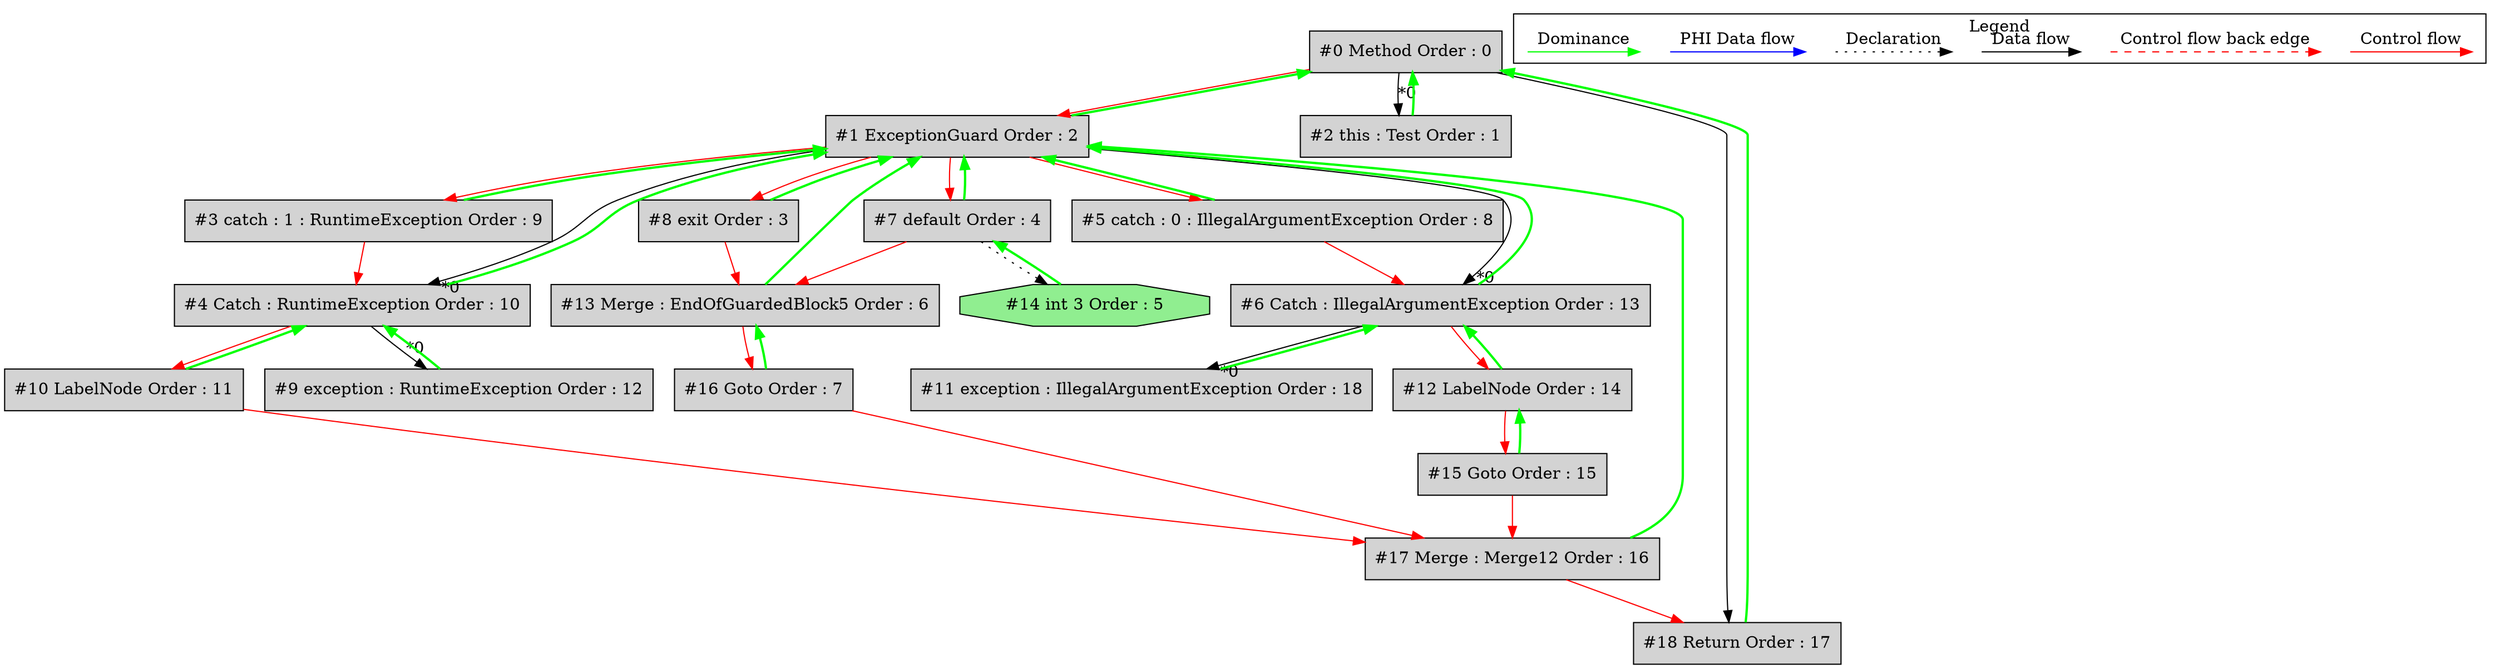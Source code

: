 digraph debugoutput {
 ordering="in";
 node0[label="#0 Method Order : 0",shape=box, fillcolor=lightgrey, style=filled];
 node1[label="#1 ExceptionGuard Order : 2",shape=box, fillcolor=lightgrey, style=filled];
 node1 -> node0[dir="forward" color="green" penwidth="2"];
 node0 -> node1[labeldistance=2, color=red, fontcolor=red];
 node2[label="#2 this : Test Order : 1",shape=box, fillcolor=lightgrey, style=filled];
 node2 -> node0[dir="forward" color="green" penwidth="2"];
 node0 -> node2[headlabel="*0", labeldistance=2];
 node3[label="#3 catch : 1 : RuntimeException Order : 9",shape=box, fillcolor=lightgrey, style=filled];
 node3 -> node1[dir="forward" color="green" penwidth="2"];
 node1 -> node3[labeldistance=2, color=red, fontcolor=red];
 node4[label="#4 Catch : RuntimeException Order : 10",shape=box, fillcolor=lightgrey, style=filled];
 node4 -> node1[dir="forward" color="green" penwidth="2"];
 node1 -> node4[headlabel="*0", labeldistance=2];
 node3 -> node4[labeldistance=2, color=red, fontcolor=red];
 node5[label="#5 catch : 0 : IllegalArgumentException Order : 8",shape=box, fillcolor=lightgrey, style=filled];
 node5 -> node1[dir="forward" color="green" penwidth="2"];
 node1 -> node5[labeldistance=2, color=red, fontcolor=red];
 node6[label="#6 Catch : IllegalArgumentException Order : 13",shape=box, fillcolor=lightgrey, style=filled];
 node6 -> node1[dir="forward" color="green" penwidth="2"];
 node1 -> node6[headlabel="*0", labeldistance=2];
 node5 -> node6[labeldistance=2, color=red, fontcolor=red];
 node7[label="#7 default Order : 4",shape=box, fillcolor=lightgrey, style=filled];
 node7 -> node1[dir="forward" color="green" penwidth="2"];
 node1 -> node7[labeldistance=2, color=red, fontcolor=red];
 node8[label="#8 exit Order : 3",shape=box, fillcolor=lightgrey, style=filled];
 node8 -> node1[dir="forward" color="green" penwidth="2"];
 node1 -> node8[labeldistance=2, color=red, fontcolor=red];
 node9[label="#9 exception : RuntimeException Order : 12",shape=box, fillcolor=lightgrey, style=filled];
 node9 -> node4[dir="forward" color="green" penwidth="2"];
 node4 -> node9[headlabel="*0", labeldistance=2];
 node10[label="#10 LabelNode Order : 11",shape=box, fillcolor=lightgrey, style=filled];
 node10 -> node4[dir="forward" color="green" penwidth="2"];
 node4 -> node10[labeldistance=2, color=red, fontcolor=red];
 node11[label="#11 exception : IllegalArgumentException Order : 18",shape=box, fillcolor=lightgrey, style=filled];
 node11 -> node6[dir="forward" color="green" penwidth="2"];
 node6 -> node11[headlabel="*0", labeldistance=2];
 node12[label="#12 LabelNode Order : 14",shape=box, fillcolor=lightgrey, style=filled];
 node12 -> node6[dir="forward" color="green" penwidth="2"];
 node6 -> node12[labeldistance=2, color=red, fontcolor=red];
 node13[label="#13 Merge : EndOfGuardedBlock5 Order : 6",shape=box, fillcolor=lightgrey, style=filled];
 node13 -> node1[dir="forward" color="green" penwidth="2"];
 node7 -> node13[labeldistance=2, color=red, fontcolor=red];
 node8 -> node13[labeldistance=2, color=red, fontcolor=red];
 node14[label="#14 int 3 Order : 5",shape=octagon, fillcolor=lightgreen, style=filled];
 node14 -> node7[dir="forward" color="green" penwidth="2"];
 node7 -> node14[style=dotted];
 node15[label="#15 Goto Order : 15",shape=box, fillcolor=lightgrey, style=filled];
 node15 -> node12[dir="forward" color="green" penwidth="2"];
 node12 -> node15[labeldistance=2, color=red, fontcolor=red];
 node16[label="#16 Goto Order : 7",shape=box, fillcolor=lightgrey, style=filled];
 node16 -> node13[dir="forward" color="green" penwidth="2"];
 node13 -> node16[labeldistance=2, color=red, fontcolor=red];
 node17[label="#17 Merge : Merge12 Order : 16",shape=box, fillcolor=lightgrey, style=filled];
 node17 -> node1[dir="forward" color="green" penwidth="2"];
 node16 -> node17[labeldistance=2, color=red, fontcolor=red];
 node15 -> node17[labeldistance=2, color=red, fontcolor=red];
 node10 -> node17[labeldistance=2, color=red, fontcolor=red];
 node18[label="#18 Return Order : 17",shape=box, fillcolor=lightgrey, style=filled];
 node18 -> node0[dir="forward" color="green" penwidth="2"];
 node17 -> node18[labeldistance=2, color=red, fontcolor=red];
 node0 -> node18;
 subgraph cluster_000 {
  label = "Legend";
  node [shape=point]
  {
   rank=same;
   c0 [style = invis];
   c1 [style = invis];
   c2 [style = invis];
   c3 [style = invis];
   d0 [style = invis];
   d1 [style = invis];
   d2 [style = invis];
   d3 [style = invis];
   d4 [style = invis];
   d5 [style = invis];
   d6 [style = invis];
   d7 [style = invis];
  }
  c0 -> c1 [label="Control flow", style=solid, color=red]
  c2 -> c3 [label="Control flow back edge", style=dashed, color=red]
  d0 -> d1 [label="Data flow"]
  d2 -> d3 [label="Declaration", style=dotted]
  d4 -> d5 [label="PHI Data flow", color=blue]
  d6 -> d7 [label="Dominance", color=green]
 }

}
